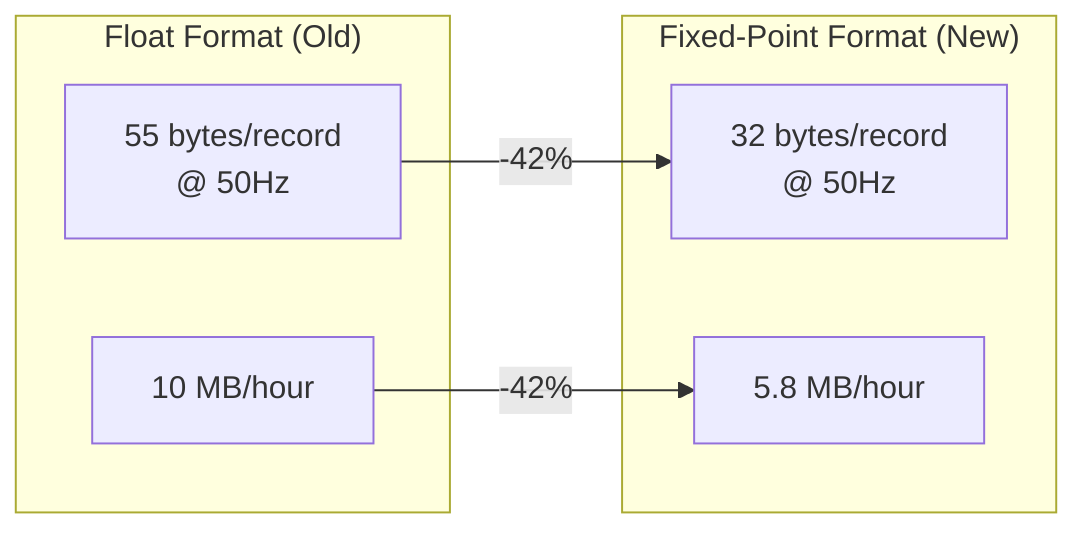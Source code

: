 graph LR
    subgraph "Float Format (Old)"
        F1[55 bytes/record<br/>@ 50Hz]
        F2[10 MB/hour]
    end
    
    subgraph "Fixed-Point Format (New)"
        X1[32 bytes/record<br/>@ 50Hz]
        X2[5.8 MB/hour]
    end
    
    F1 -->|"-42%"| X1
    F2 -->|"-42%"| X2